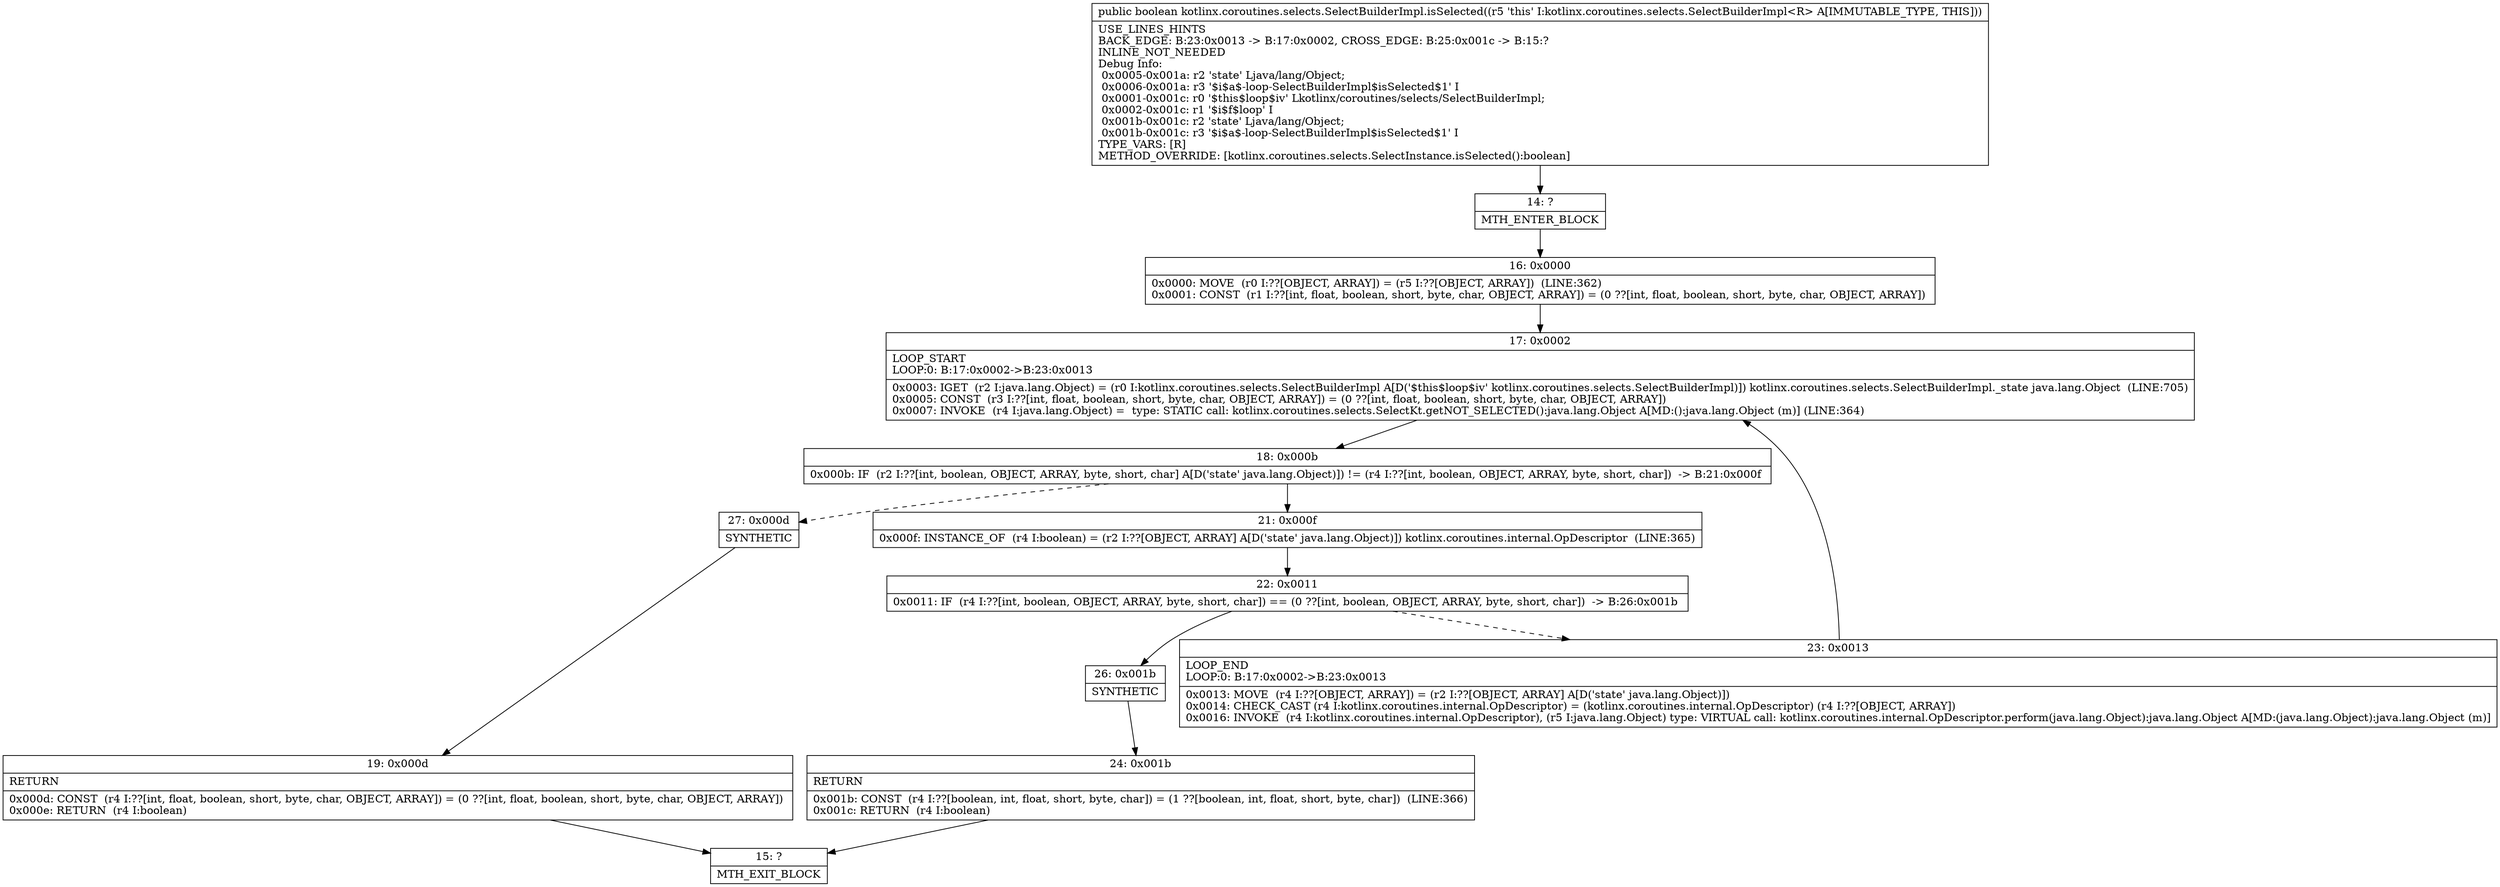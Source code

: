 digraph "CFG forkotlinx.coroutines.selects.SelectBuilderImpl.isSelected()Z" {
Node_14 [shape=record,label="{14\:\ ?|MTH_ENTER_BLOCK\l}"];
Node_16 [shape=record,label="{16\:\ 0x0000|0x0000: MOVE  (r0 I:??[OBJECT, ARRAY]) = (r5 I:??[OBJECT, ARRAY])  (LINE:362)\l0x0001: CONST  (r1 I:??[int, float, boolean, short, byte, char, OBJECT, ARRAY]) = (0 ??[int, float, boolean, short, byte, char, OBJECT, ARRAY]) \l}"];
Node_17 [shape=record,label="{17\:\ 0x0002|LOOP_START\lLOOP:0: B:17:0x0002\-\>B:23:0x0013\l|0x0003: IGET  (r2 I:java.lang.Object) = (r0 I:kotlinx.coroutines.selects.SelectBuilderImpl A[D('$this$loop$iv' kotlinx.coroutines.selects.SelectBuilderImpl)]) kotlinx.coroutines.selects.SelectBuilderImpl._state java.lang.Object  (LINE:705)\l0x0005: CONST  (r3 I:??[int, float, boolean, short, byte, char, OBJECT, ARRAY]) = (0 ??[int, float, boolean, short, byte, char, OBJECT, ARRAY]) \l0x0007: INVOKE  (r4 I:java.lang.Object) =  type: STATIC call: kotlinx.coroutines.selects.SelectKt.getNOT_SELECTED():java.lang.Object A[MD:():java.lang.Object (m)] (LINE:364)\l}"];
Node_18 [shape=record,label="{18\:\ 0x000b|0x000b: IF  (r2 I:??[int, boolean, OBJECT, ARRAY, byte, short, char] A[D('state' java.lang.Object)]) != (r4 I:??[int, boolean, OBJECT, ARRAY, byte, short, char])  \-\> B:21:0x000f \l}"];
Node_21 [shape=record,label="{21\:\ 0x000f|0x000f: INSTANCE_OF  (r4 I:boolean) = (r2 I:??[OBJECT, ARRAY] A[D('state' java.lang.Object)]) kotlinx.coroutines.internal.OpDescriptor  (LINE:365)\l}"];
Node_22 [shape=record,label="{22\:\ 0x0011|0x0011: IF  (r4 I:??[int, boolean, OBJECT, ARRAY, byte, short, char]) == (0 ??[int, boolean, OBJECT, ARRAY, byte, short, char])  \-\> B:26:0x001b \l}"];
Node_23 [shape=record,label="{23\:\ 0x0013|LOOP_END\lLOOP:0: B:17:0x0002\-\>B:23:0x0013\l|0x0013: MOVE  (r4 I:??[OBJECT, ARRAY]) = (r2 I:??[OBJECT, ARRAY] A[D('state' java.lang.Object)]) \l0x0014: CHECK_CAST (r4 I:kotlinx.coroutines.internal.OpDescriptor) = (kotlinx.coroutines.internal.OpDescriptor) (r4 I:??[OBJECT, ARRAY]) \l0x0016: INVOKE  (r4 I:kotlinx.coroutines.internal.OpDescriptor), (r5 I:java.lang.Object) type: VIRTUAL call: kotlinx.coroutines.internal.OpDescriptor.perform(java.lang.Object):java.lang.Object A[MD:(java.lang.Object):java.lang.Object (m)]\l}"];
Node_26 [shape=record,label="{26\:\ 0x001b|SYNTHETIC\l}"];
Node_24 [shape=record,label="{24\:\ 0x001b|RETURN\l|0x001b: CONST  (r4 I:??[boolean, int, float, short, byte, char]) = (1 ??[boolean, int, float, short, byte, char])  (LINE:366)\l0x001c: RETURN  (r4 I:boolean) \l}"];
Node_15 [shape=record,label="{15\:\ ?|MTH_EXIT_BLOCK\l}"];
Node_27 [shape=record,label="{27\:\ 0x000d|SYNTHETIC\l}"];
Node_19 [shape=record,label="{19\:\ 0x000d|RETURN\l|0x000d: CONST  (r4 I:??[int, float, boolean, short, byte, char, OBJECT, ARRAY]) = (0 ??[int, float, boolean, short, byte, char, OBJECT, ARRAY]) \l0x000e: RETURN  (r4 I:boolean) \l}"];
MethodNode[shape=record,label="{public boolean kotlinx.coroutines.selects.SelectBuilderImpl.isSelected((r5 'this' I:kotlinx.coroutines.selects.SelectBuilderImpl\<R\> A[IMMUTABLE_TYPE, THIS]))  | USE_LINES_HINTS\lBACK_EDGE: B:23:0x0013 \-\> B:17:0x0002, CROSS_EDGE: B:25:0x001c \-\> B:15:?\lINLINE_NOT_NEEDED\lDebug Info:\l  0x0005\-0x001a: r2 'state' Ljava\/lang\/Object;\l  0x0006\-0x001a: r3 '$i$a$\-loop\-SelectBuilderImpl$isSelected$1' I\l  0x0001\-0x001c: r0 '$this$loop$iv' Lkotlinx\/coroutines\/selects\/SelectBuilderImpl;\l  0x0002\-0x001c: r1 '$i$f$loop' I\l  0x001b\-0x001c: r2 'state' Ljava\/lang\/Object;\l  0x001b\-0x001c: r3 '$i$a$\-loop\-SelectBuilderImpl$isSelected$1' I\lTYPE_VARS: [R]\lMETHOD_OVERRIDE: [kotlinx.coroutines.selects.SelectInstance.isSelected():boolean]\l}"];
MethodNode -> Node_14;Node_14 -> Node_16;
Node_16 -> Node_17;
Node_17 -> Node_18;
Node_18 -> Node_21;
Node_18 -> Node_27[style=dashed];
Node_21 -> Node_22;
Node_22 -> Node_23[style=dashed];
Node_22 -> Node_26;
Node_23 -> Node_17;
Node_26 -> Node_24;
Node_24 -> Node_15;
Node_27 -> Node_19;
Node_19 -> Node_15;
}

